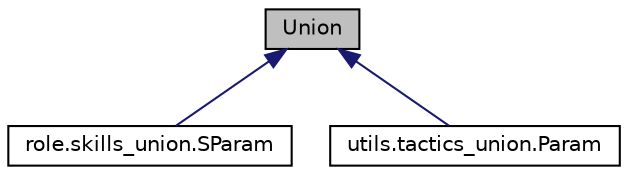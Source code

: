 digraph "Union"
{
 // INTERACTIVE_SVG=YES
  edge [fontname="Helvetica",fontsize="10",labelfontname="Helvetica",labelfontsize="10"];
  node [fontname="Helvetica",fontsize="10",shape=record];
  Node1 [label="Union",height=0.2,width=0.4,color="black", fillcolor="grey75", style="filled", fontcolor="black"];
  Node1 -> Node2 [dir="back",color="midnightblue",fontsize="10",style="solid",fontname="Helvetica"];
  Node2 [label="role.skills_union.SParam",height=0.2,width=0.4,color="black", fillcolor="white", style="filled",URL="$d7/d23/classrole_1_1skills__union_1_1_s_param.html"];
  Node1 -> Node3 [dir="back",color="midnightblue",fontsize="10",style="solid",fontname="Helvetica"];
  Node3 [label="utils.tactics_union.Param",height=0.2,width=0.4,color="black", fillcolor="white", style="filled",URL="$d7/d61/classutils_1_1tactics__union_1_1_param.html"];
}
